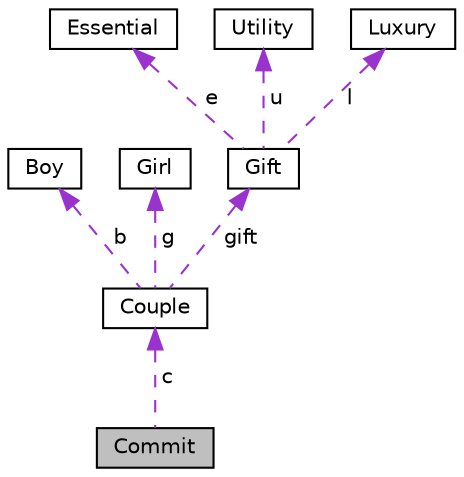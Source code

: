 digraph "Commit"
{
  edge [fontname="Helvetica",fontsize="10",labelfontname="Helvetica",labelfontsize="10"];
  node [fontname="Helvetica",fontsize="10",shape=record];
  Node1 [label="Commit",height=0.2,width=0.4,color="black", fillcolor="grey75", style="filled", fontcolor="black"];
  Node2 -> Node1 [dir="back",color="darkorchid3",fontsize="10",style="dashed",label=" c" ,fontname="Helvetica"];
  Node2 [label="Couple",height=0.2,width=0.4,color="black", fillcolor="white", style="filled",URL="$classCouple.html",tooltip="COUPLE CLASS. "];
  Node3 -> Node2 [dir="back",color="darkorchid3",fontsize="10",style="dashed",label=" b" ,fontname="Helvetica"];
  Node3 [label="Boy",height=0.2,width=0.4,color="black", fillcolor="white", style="filled",URL="$classBoy.html",tooltip="BOY CLASS. "];
  Node4 -> Node2 [dir="back",color="darkorchid3",fontsize="10",style="dashed",label=" g" ,fontname="Helvetica"];
  Node4 [label="Girl",height=0.2,width=0.4,color="black", fillcolor="white", style="filled",URL="$classGirl.html",tooltip="GIRL CLASS. "];
  Node5 -> Node2 [dir="back",color="darkorchid3",fontsize="10",style="dashed",label=" gift" ,fontname="Helvetica"];
  Node5 [label="Gift",height=0.2,width=0.4,color="black", fillcolor="white", style="filled",URL="$classGift.html",tooltip="GIFT CLASS. "];
  Node6 -> Node5 [dir="back",color="darkorchid3",fontsize="10",style="dashed",label=" e" ,fontname="Helvetica"];
  Node6 [label="Essential",height=0.2,width=0.4,color="black", fillcolor="white", style="filled",URL="$classEssential.html",tooltip="ESSENTIAL GIFT CLASS. "];
  Node7 -> Node5 [dir="back",color="darkorchid3",fontsize="10",style="dashed",label=" u" ,fontname="Helvetica"];
  Node7 [label="Utility",height=0.2,width=0.4,color="black", fillcolor="white", style="filled",URL="$classUtility.html",tooltip="UTILITY GIFT CLASS. "];
  Node8 -> Node5 [dir="back",color="darkorchid3",fontsize="10",style="dashed",label=" l" ,fontname="Helvetica"];
  Node8 [label="Luxury",height=0.2,width=0.4,color="black", fillcolor="white", style="filled",URL="$classLuxury.html",tooltip="LUXURY GIFT CLASS. "];
}
